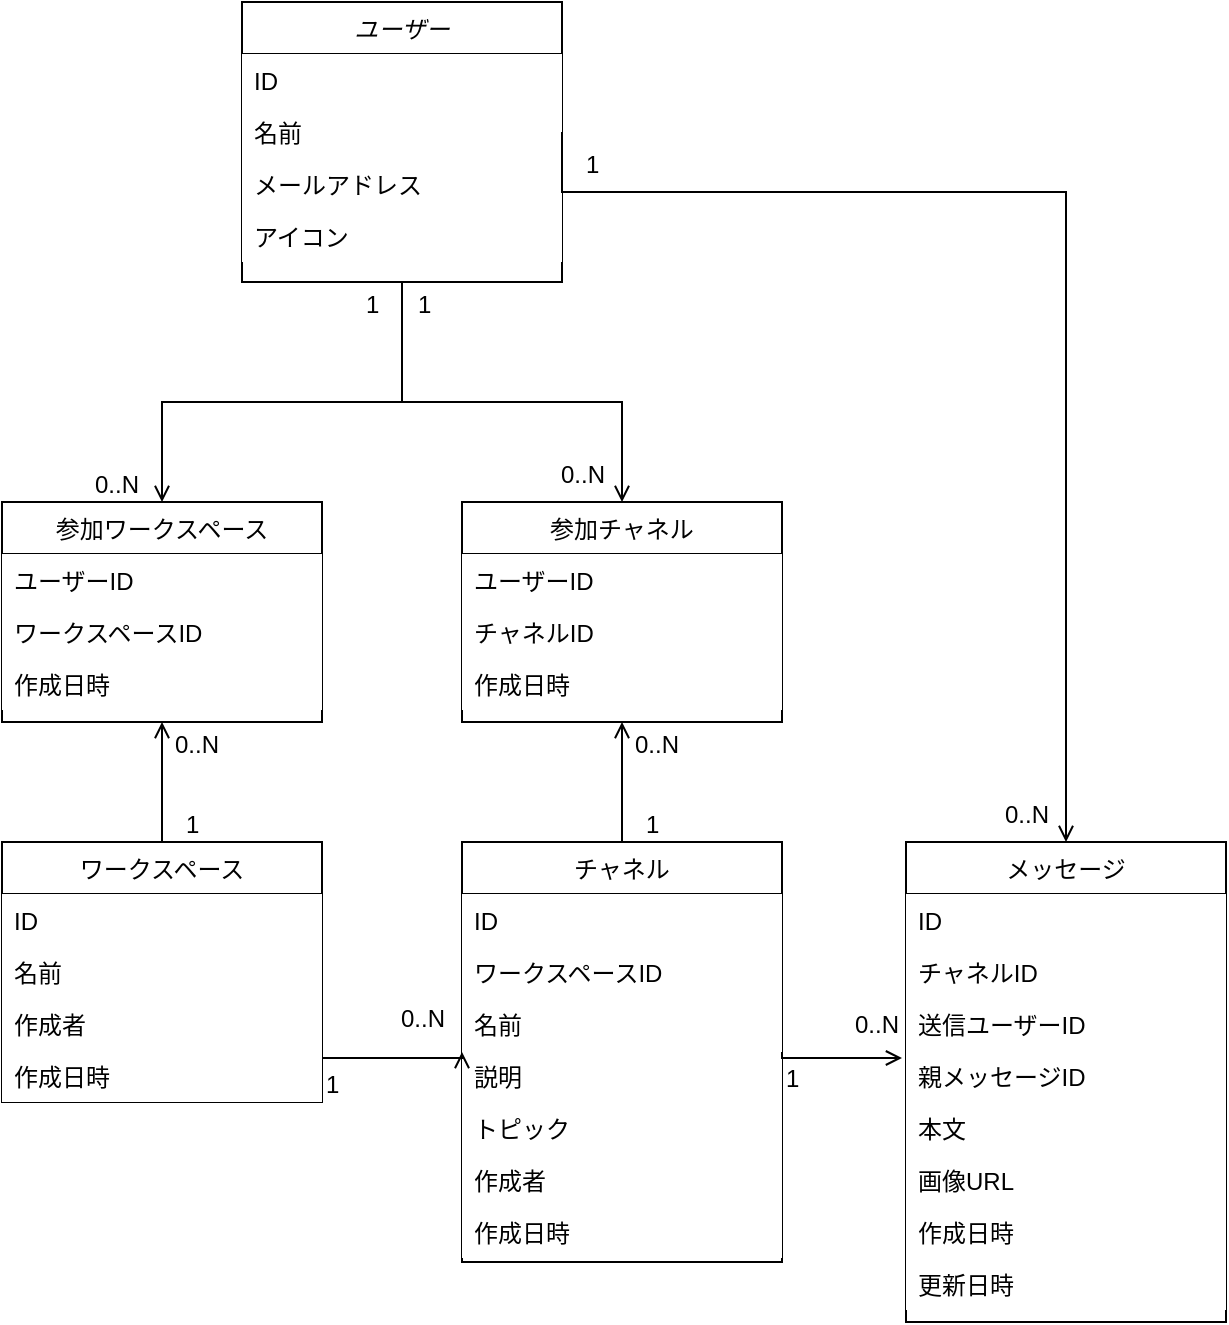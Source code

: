 <mxfile version="15.7.3" type="device"><diagram id="C5RBs43oDa-KdzZeNtuy" name="Page-1"><mxGraphModel dx="934" dy="1783" grid="1" gridSize="10" guides="1" tooltips="1" connect="1" arrows="1" fold="1" page="1" pageScale="1" pageWidth="827" pageHeight="1169" math="0" shadow="0"><root><mxCell id="WIyWlLk6GJQsqaUBKTNV-0"/><mxCell id="WIyWlLk6GJQsqaUBKTNV-1" parent="WIyWlLk6GJQsqaUBKTNV-0"/><mxCell id="zkfFHV4jXpPFQw0GAbJ--0" value="ユーザー" style="swimlane;fontStyle=2;align=center;verticalAlign=top;childLayout=stackLayout;horizontal=1;startSize=26;horizontalStack=0;resizeParent=1;resizeLast=0;collapsible=1;marginBottom=0;rounded=0;shadow=0;strokeWidth=1;" parent="WIyWlLk6GJQsqaUBKTNV-1" vertex="1"><mxGeometry x="270" y="-800" width="160" height="140" as="geometry"><mxRectangle x="230" y="140" width="160" height="26" as="alternateBounds"/></mxGeometry></mxCell><mxCell id="zkfFHV4jXpPFQw0GAbJ--1" value="ID" style="text;align=left;verticalAlign=top;spacingLeft=4;spacingRight=4;overflow=hidden;rotatable=0;points=[[0,0.5],[1,0.5]];portConstraint=eastwest;fillColor=default;" parent="zkfFHV4jXpPFQw0GAbJ--0" vertex="1"><mxGeometry y="26" width="160" height="26" as="geometry"/></mxCell><mxCell id="zkfFHV4jXpPFQw0GAbJ--2" value="名前" style="text;align=left;verticalAlign=top;spacingLeft=4;spacingRight=4;overflow=hidden;rotatable=0;points=[[0,0.5],[1,0.5]];portConstraint=eastwest;rounded=0;shadow=0;html=0;fillColor=default;" parent="zkfFHV4jXpPFQw0GAbJ--0" vertex="1"><mxGeometry y="52" width="160" height="26" as="geometry"/></mxCell><mxCell id="zkfFHV4jXpPFQw0GAbJ--3" value="メールアドレス" style="text;align=left;verticalAlign=top;spacingLeft=4;spacingRight=4;overflow=hidden;rotatable=0;points=[[0,0.5],[1,0.5]];portConstraint=eastwest;rounded=0;shadow=0;html=0;fillColor=default;" parent="zkfFHV4jXpPFQw0GAbJ--0" vertex="1"><mxGeometry y="78" width="160" height="26" as="geometry"/></mxCell><mxCell id="HK4a5pBxUqNLlAxh2JdY-93" value="アイコン" style="text;align=left;verticalAlign=top;spacingLeft=4;spacingRight=4;overflow=hidden;rotatable=0;points=[[0,0.5],[1,0.5]];portConstraint=eastwest;rounded=0;shadow=0;html=0;fillColor=default;" vertex="1" parent="zkfFHV4jXpPFQw0GAbJ--0"><mxGeometry y="104" width="160" height="26" as="geometry"/></mxCell><mxCell id="zkfFHV4jXpPFQw0GAbJ--17" value="ワークスペース" style="swimlane;fontStyle=0;align=center;verticalAlign=top;childLayout=stackLayout;horizontal=1;startSize=26;horizontalStack=0;resizeParent=1;resizeLast=0;collapsible=1;marginBottom=0;rounded=0;shadow=0;strokeWidth=1;" parent="WIyWlLk6GJQsqaUBKTNV-1" vertex="1"><mxGeometry x="150" y="-380" width="160" height="130" as="geometry"><mxRectangle x="550" y="140" width="160" height="26" as="alternateBounds"/></mxGeometry></mxCell><mxCell id="zkfFHV4jXpPFQw0GAbJ--18" value="ID" style="text;align=left;verticalAlign=top;spacingLeft=4;spacingRight=4;overflow=hidden;rotatable=0;points=[[0,0.5],[1,0.5]];portConstraint=eastwest;fillColor=default;" parent="zkfFHV4jXpPFQw0GAbJ--17" vertex="1"><mxGeometry y="26" width="160" height="26" as="geometry"/></mxCell><mxCell id="zkfFHV4jXpPFQw0GAbJ--19" value="名前" style="text;align=left;verticalAlign=top;spacingLeft=4;spacingRight=4;overflow=hidden;rotatable=0;points=[[0,0.5],[1,0.5]];portConstraint=eastwest;rounded=0;shadow=0;html=0;fillColor=default;" parent="zkfFHV4jXpPFQw0GAbJ--17" vertex="1"><mxGeometry y="52" width="160" height="26" as="geometry"/></mxCell><mxCell id="zkfFHV4jXpPFQw0GAbJ--20" value="作成者" style="text;align=left;verticalAlign=top;spacingLeft=4;spacingRight=4;overflow=hidden;rotatable=0;points=[[0,0.5],[1,0.5]];portConstraint=eastwest;rounded=0;shadow=0;html=0;fillColor=default;" parent="zkfFHV4jXpPFQw0GAbJ--17" vertex="1"><mxGeometry y="78" width="160" height="26" as="geometry"/></mxCell><mxCell id="HK4a5pBxUqNLlAxh2JdY-83" value="作成日時" style="text;align=left;verticalAlign=top;spacingLeft=4;spacingRight=4;overflow=hidden;rotatable=0;points=[[0,0.5],[1,0.5]];portConstraint=eastwest;rounded=0;shadow=0;html=0;fillColor=default;" vertex="1" parent="zkfFHV4jXpPFQw0GAbJ--17"><mxGeometry y="104" width="160" height="26" as="geometry"/></mxCell><mxCell id="HK4a5pBxUqNLlAxh2JdY-0" value="チャネル" style="swimlane;fontStyle=0;align=center;verticalAlign=top;childLayout=stackLayout;horizontal=1;startSize=26;horizontalStack=0;resizeParent=1;resizeLast=0;collapsible=1;marginBottom=0;rounded=0;shadow=0;strokeWidth=1;" vertex="1" parent="WIyWlLk6GJQsqaUBKTNV-1"><mxGeometry x="380" y="-380" width="160" height="210" as="geometry"><mxRectangle x="550" y="140" width="160" height="26" as="alternateBounds"/></mxGeometry></mxCell><mxCell id="HK4a5pBxUqNLlAxh2JdY-1" value="ID" style="text;align=left;verticalAlign=top;spacingLeft=4;spacingRight=4;overflow=hidden;rotatable=0;points=[[0,0.5],[1,0.5]];portConstraint=eastwest;fillColor=default;" vertex="1" parent="HK4a5pBxUqNLlAxh2JdY-0"><mxGeometry y="26" width="160" height="26" as="geometry"/></mxCell><mxCell id="HK4a5pBxUqNLlAxh2JdY-2" value="ワークスペースID" style="text;align=left;verticalAlign=top;spacingLeft=4;spacingRight=4;overflow=hidden;rotatable=0;points=[[0,0.5],[1,0.5]];portConstraint=eastwest;rounded=0;shadow=0;html=0;fillColor=default;" vertex="1" parent="HK4a5pBxUqNLlAxh2JdY-0"><mxGeometry y="52" width="160" height="26" as="geometry"/></mxCell><mxCell id="HK4a5pBxUqNLlAxh2JdY-68" value="名前" style="text;align=left;verticalAlign=top;spacingLeft=4;spacingRight=4;overflow=hidden;rotatable=0;points=[[0,0.5],[1,0.5]];portConstraint=eastwest;fillColor=default;" vertex="1" parent="HK4a5pBxUqNLlAxh2JdY-0"><mxGeometry y="78" width="160" height="26" as="geometry"/></mxCell><mxCell id="HK4a5pBxUqNLlAxh2JdY-86" value="説明" style="text;align=left;verticalAlign=top;spacingLeft=4;spacingRight=4;overflow=hidden;rotatable=0;points=[[0,0.5],[1,0.5]];portConstraint=eastwest;fillColor=default;" vertex="1" parent="HK4a5pBxUqNLlAxh2JdY-0"><mxGeometry y="104" width="160" height="26" as="geometry"/></mxCell><mxCell id="HK4a5pBxUqNLlAxh2JdY-87" value="トピック" style="text;align=left;verticalAlign=top;spacingLeft=4;spacingRight=4;overflow=hidden;rotatable=0;points=[[0,0.5],[1,0.5]];portConstraint=eastwest;fillColor=default;" vertex="1" parent="HK4a5pBxUqNLlAxh2JdY-0"><mxGeometry y="130" width="160" height="26" as="geometry"/></mxCell><mxCell id="HK4a5pBxUqNLlAxh2JdY-84" value="作成者" style="text;align=left;verticalAlign=top;spacingLeft=4;spacingRight=4;overflow=hidden;rotatable=0;points=[[0,0.5],[1,0.5]];portConstraint=eastwest;rounded=0;shadow=0;html=0;fillColor=default;" vertex="1" parent="HK4a5pBxUqNLlAxh2JdY-0"><mxGeometry y="156" width="160" height="26" as="geometry"/></mxCell><mxCell id="HK4a5pBxUqNLlAxh2JdY-85" value="作成日時" style="text;align=left;verticalAlign=top;spacingLeft=4;spacingRight=4;overflow=hidden;rotatable=0;points=[[0,0.5],[1,0.5]];portConstraint=eastwest;rounded=0;shadow=0;html=0;fillColor=default;" vertex="1" parent="HK4a5pBxUqNLlAxh2JdY-0"><mxGeometry y="182" width="160" height="26" as="geometry"/></mxCell><mxCell id="HK4a5pBxUqNLlAxh2JdY-8" value="メッセージ" style="swimlane;fontStyle=0;align=center;verticalAlign=top;childLayout=stackLayout;horizontal=1;startSize=26;horizontalStack=0;resizeParent=1;resizeLast=0;collapsible=1;marginBottom=0;rounded=0;shadow=0;strokeWidth=1;" vertex="1" parent="WIyWlLk6GJQsqaUBKTNV-1"><mxGeometry x="602" y="-380" width="160" height="240" as="geometry"><mxRectangle x="550" y="140" width="160" height="26" as="alternateBounds"/></mxGeometry></mxCell><mxCell id="HK4a5pBxUqNLlAxh2JdY-9" value="ID" style="text;align=left;verticalAlign=top;spacingLeft=4;spacingRight=4;overflow=hidden;rotatable=0;points=[[0,0.5],[1,0.5]];portConstraint=eastwest;fillColor=default;" vertex="1" parent="HK4a5pBxUqNLlAxh2JdY-8"><mxGeometry y="26" width="160" height="26" as="geometry"/></mxCell><mxCell id="HK4a5pBxUqNLlAxh2JdY-10" value="チャネルID" style="text;align=left;verticalAlign=top;spacingLeft=4;spacingRight=4;overflow=hidden;rotatable=0;points=[[0,0.5],[1,0.5]];portConstraint=eastwest;rounded=0;shadow=0;html=0;fillColor=default;" vertex="1" parent="HK4a5pBxUqNLlAxh2JdY-8"><mxGeometry y="52" width="160" height="26" as="geometry"/></mxCell><mxCell id="HK4a5pBxUqNLlAxh2JdY-14" value="送信ユーザーID" style="text;align=left;verticalAlign=top;spacingLeft=4;spacingRight=4;overflow=hidden;rotatable=0;points=[[0,0.5],[1,0.5]];portConstraint=eastwest;fillColor=default;" vertex="1" parent="HK4a5pBxUqNLlAxh2JdY-8"><mxGeometry y="78" width="160" height="26" as="geometry"/></mxCell><mxCell id="HK4a5pBxUqNLlAxh2JdY-94" value="親メッセージID" style="text;align=left;verticalAlign=top;spacingLeft=4;spacingRight=4;overflow=hidden;rotatable=0;points=[[0,0.5],[1,0.5]];portConstraint=eastwest;fillColor=default;" vertex="1" parent="HK4a5pBxUqNLlAxh2JdY-8"><mxGeometry y="104" width="160" height="26" as="geometry"/></mxCell><mxCell id="HK4a5pBxUqNLlAxh2JdY-72" value="本文" style="text;align=left;verticalAlign=top;spacingLeft=4;spacingRight=4;overflow=hidden;rotatable=0;points=[[0,0.5],[1,0.5]];portConstraint=eastwest;fillColor=default;" vertex="1" parent="HK4a5pBxUqNLlAxh2JdY-8"><mxGeometry y="130" width="160" height="26" as="geometry"/></mxCell><mxCell id="HK4a5pBxUqNLlAxh2JdY-96" value="画像URL" style="text;align=left;verticalAlign=top;spacingLeft=4;spacingRight=4;overflow=hidden;rotatable=0;points=[[0,0.5],[1,0.5]];portConstraint=eastwest;fillColor=default;" vertex="1" parent="HK4a5pBxUqNLlAxh2JdY-8"><mxGeometry y="156" width="160" height="26" as="geometry"/></mxCell><mxCell id="HK4a5pBxUqNLlAxh2JdY-88" value="作成日時" style="text;align=left;verticalAlign=top;spacingLeft=4;spacingRight=4;overflow=hidden;rotatable=0;points=[[0,0.5],[1,0.5]];portConstraint=eastwest;fillColor=default;" vertex="1" parent="HK4a5pBxUqNLlAxh2JdY-8"><mxGeometry y="182" width="160" height="26" as="geometry"/></mxCell><mxCell id="HK4a5pBxUqNLlAxh2JdY-89" value="更新日時" style="text;align=left;verticalAlign=top;spacingLeft=4;spacingRight=4;overflow=hidden;rotatable=0;points=[[0,0.5],[1,0.5]];portConstraint=eastwest;fillColor=default;" vertex="1" parent="HK4a5pBxUqNLlAxh2JdY-8"><mxGeometry y="208" width="160" height="26" as="geometry"/></mxCell><mxCell id="HK4a5pBxUqNLlAxh2JdY-31" value="参加ワークスペース" style="swimlane;fontStyle=0;align=center;verticalAlign=top;childLayout=stackLayout;horizontal=1;startSize=26;horizontalStack=0;resizeParent=1;resizeLast=0;collapsible=1;marginBottom=0;rounded=0;shadow=0;strokeWidth=1;" vertex="1" parent="WIyWlLk6GJQsqaUBKTNV-1"><mxGeometry x="150" y="-550" width="160" height="110" as="geometry"><mxRectangle x="550" y="140" width="160" height="26" as="alternateBounds"/></mxGeometry></mxCell><mxCell id="HK4a5pBxUqNLlAxh2JdY-32" value="ユーザーID" style="text;align=left;verticalAlign=top;spacingLeft=4;spacingRight=4;overflow=hidden;rotatable=0;points=[[0,0.5],[1,0.5]];portConstraint=eastwest;fillColor=default;" vertex="1" parent="HK4a5pBxUqNLlAxh2JdY-31"><mxGeometry y="26" width="160" height="26" as="geometry"/></mxCell><mxCell id="HK4a5pBxUqNLlAxh2JdY-33" value="ワークスペースID" style="text;align=left;verticalAlign=top;spacingLeft=4;spacingRight=4;overflow=hidden;rotatable=0;points=[[0,0.5],[1,0.5]];portConstraint=eastwest;rounded=0;shadow=0;html=0;fillColor=default;" vertex="1" parent="HK4a5pBxUqNLlAxh2JdY-31"><mxGeometry y="52" width="160" height="26" as="geometry"/></mxCell><mxCell id="HK4a5pBxUqNLlAxh2JdY-69" value="作成日時" style="text;align=left;verticalAlign=top;spacingLeft=4;spacingRight=4;overflow=hidden;rotatable=0;points=[[0,0.5],[1,0.5]];portConstraint=eastwest;rounded=0;shadow=0;html=0;fillColor=default;" vertex="1" parent="HK4a5pBxUqNLlAxh2JdY-31"><mxGeometry y="78" width="160" height="26" as="geometry"/></mxCell><mxCell id="HK4a5pBxUqNLlAxh2JdY-39" value="" style="endArrow=open;shadow=0;strokeWidth=1;rounded=0;endFill=1;edgeStyle=elbowEdgeStyle;elbow=vertical;entryX=0.5;entryY=0;entryDx=0;entryDy=0;exitX=0.5;exitY=1;exitDx=0;exitDy=0;" edge="1" parent="WIyWlLk6GJQsqaUBKTNV-1" source="zkfFHV4jXpPFQw0GAbJ--0" target="HK4a5pBxUqNLlAxh2JdY-31"><mxGeometry x="0.5" y="41" relative="1" as="geometry"><mxPoint x="254" y="-660" as="sourcePoint"/><mxPoint x="110" y="-570" as="targetPoint"/><mxPoint x="-40" y="32" as="offset"/><Array as="points"><mxPoint x="180" y="-600"/><mxPoint x="150" y="-495"/><mxPoint x="10" y="-505"/></Array></mxGeometry></mxCell><mxCell id="HK4a5pBxUqNLlAxh2JdY-40" value="1" style="resizable=0;align=left;verticalAlign=bottom;labelBackgroundColor=none;fontSize=12;" connectable="0" vertex="1" parent="HK4a5pBxUqNLlAxh2JdY-39"><mxGeometry x="-1" relative="1" as="geometry"><mxPoint x="6" y="20" as="offset"/></mxGeometry></mxCell><mxCell id="HK4a5pBxUqNLlAxh2JdY-41" value="0..N" style="resizable=0;align=right;verticalAlign=bottom;labelBackgroundColor=none;fontSize=12;" connectable="0" vertex="1" parent="HK4a5pBxUqNLlAxh2JdY-39"><mxGeometry x="1" relative="1" as="geometry"><mxPoint x="-10" as="offset"/></mxGeometry></mxCell><mxCell id="HK4a5pBxUqNLlAxh2JdY-42" value="" style="endArrow=open;shadow=0;strokeWidth=1;rounded=0;endFill=1;edgeStyle=elbowEdgeStyle;elbow=vertical;entryX=0.5;entryY=1;entryDx=0;entryDy=0;exitX=0.5;exitY=0;exitDx=0;exitDy=0;" edge="1" parent="WIyWlLk6GJQsqaUBKTNV-1" source="zkfFHV4jXpPFQw0GAbJ--17" target="HK4a5pBxUqNLlAxh2JdY-31"><mxGeometry x="0.5" y="41" relative="1" as="geometry"><mxPoint x="400" y="-505" as="sourcePoint"/><mxPoint x="310" y="-610" as="targetPoint"/><mxPoint x="-40" y="32" as="offset"/><Array as="points"><mxPoint x="230" y="-420"/><mxPoint x="140" y="-410"/><mxPoint x="270" y="-505"/></Array></mxGeometry></mxCell><mxCell id="HK4a5pBxUqNLlAxh2JdY-43" value="1" style="resizable=0;align=left;verticalAlign=bottom;labelBackgroundColor=none;fontSize=12;" connectable="0" vertex="1" parent="HK4a5pBxUqNLlAxh2JdY-42"><mxGeometry x="-1" relative="1" as="geometry"><mxPoint x="10" as="offset"/></mxGeometry></mxCell><mxCell id="HK4a5pBxUqNLlAxh2JdY-44" value="0..N" style="resizable=0;align=right;verticalAlign=bottom;labelBackgroundColor=none;fontSize=12;" connectable="0" vertex="1" parent="HK4a5pBxUqNLlAxh2JdY-42"><mxGeometry x="1" relative="1" as="geometry"><mxPoint x="30" y="20" as="offset"/></mxGeometry></mxCell><mxCell id="zkfFHV4jXpPFQw0GAbJ--26" value="" style="endArrow=open;shadow=0;strokeWidth=1;rounded=0;endFill=1;edgeStyle=elbowEdgeStyle;elbow=vertical;entryX=0;entryY=0.5;entryDx=0;entryDy=0;" parent="WIyWlLk6GJQsqaUBKTNV-1" target="HK4a5pBxUqNLlAxh2JdY-0" edge="1"><mxGeometry x="0.5" y="41" relative="1" as="geometry"><mxPoint x="310" y="-272" as="sourcePoint"/><mxPoint x="360" y="-230" as="targetPoint"/><mxPoint x="-40" y="32" as="offset"/><Array as="points"><mxPoint x="340" y="-272"/></Array></mxGeometry></mxCell><mxCell id="zkfFHV4jXpPFQw0GAbJ--27" value="1" style="resizable=0;align=left;verticalAlign=bottom;labelBackgroundColor=none;fontSize=12;" parent="zkfFHV4jXpPFQw0GAbJ--26" connectable="0" vertex="1"><mxGeometry x="-1" relative="1" as="geometry"><mxPoint y="22" as="offset"/></mxGeometry></mxCell><mxCell id="zkfFHV4jXpPFQw0GAbJ--28" value="0..N" style="resizable=0;align=right;verticalAlign=bottom;labelBackgroundColor=none;fontSize=12;" parent="zkfFHV4jXpPFQw0GAbJ--26" connectable="0" vertex="1"><mxGeometry x="1" relative="1" as="geometry"><mxPoint x="-7" y="-8" as="offset"/></mxGeometry></mxCell><mxCell id="HK4a5pBxUqNLlAxh2JdY-55" value="" style="endArrow=open;shadow=0;strokeWidth=1;rounded=0;endFill=1;edgeStyle=elbowEdgeStyle;elbow=vertical;exitX=1;exitY=0.5;exitDx=0;exitDy=0;" edge="1" parent="WIyWlLk6GJQsqaUBKTNV-1" source="HK4a5pBxUqNLlAxh2JdY-0"><mxGeometry x="0.5" y="41" relative="1" as="geometry"><mxPoint x="550" y="-272" as="sourcePoint"/><mxPoint x="600" y="-272" as="targetPoint"/><mxPoint x="-40" y="32" as="offset"/><Array as="points"><mxPoint x="590" y="-272"/></Array></mxGeometry></mxCell><mxCell id="HK4a5pBxUqNLlAxh2JdY-56" value="1" style="resizable=0;align=left;verticalAlign=bottom;labelBackgroundColor=none;fontSize=12;" connectable="0" vertex="1" parent="HK4a5pBxUqNLlAxh2JdY-55"><mxGeometry x="-1" relative="1" as="geometry"><mxPoint y="22" as="offset"/></mxGeometry></mxCell><mxCell id="HK4a5pBxUqNLlAxh2JdY-57" value="0..N" style="resizable=0;align=right;verticalAlign=bottom;labelBackgroundColor=none;fontSize=12;" connectable="0" vertex="1" parent="HK4a5pBxUqNLlAxh2JdY-55"><mxGeometry x="1" relative="1" as="geometry"><mxPoint y="-8" as="offset"/></mxGeometry></mxCell><mxCell id="HK4a5pBxUqNLlAxh2JdY-58" value="参加チャネル" style="swimlane;fontStyle=0;align=center;verticalAlign=top;childLayout=stackLayout;horizontal=1;startSize=26;horizontalStack=0;resizeParent=1;resizeLast=0;collapsible=1;marginBottom=0;rounded=0;shadow=0;strokeWidth=1;" vertex="1" parent="WIyWlLk6GJQsqaUBKTNV-1"><mxGeometry x="380" y="-550" width="160" height="110" as="geometry"><mxRectangle x="550" y="140" width="160" height="26" as="alternateBounds"/></mxGeometry></mxCell><mxCell id="HK4a5pBxUqNLlAxh2JdY-59" value="ユーザーID" style="text;align=left;verticalAlign=top;spacingLeft=4;spacingRight=4;overflow=hidden;rotatable=0;points=[[0,0.5],[1,0.5]];portConstraint=eastwest;fillColor=default;" vertex="1" parent="HK4a5pBxUqNLlAxh2JdY-58"><mxGeometry y="26" width="160" height="26" as="geometry"/></mxCell><mxCell id="HK4a5pBxUqNLlAxh2JdY-61" value="チャネルID" style="text;align=left;verticalAlign=top;spacingLeft=4;spacingRight=4;overflow=hidden;rotatable=0;points=[[0,0.5],[1,0.5]];portConstraint=eastwest;rounded=0;shadow=0;html=0;fillColor=default;" vertex="1" parent="HK4a5pBxUqNLlAxh2JdY-58"><mxGeometry y="52" width="160" height="26" as="geometry"/></mxCell><mxCell id="HK4a5pBxUqNLlAxh2JdY-70" value="作成日時" style="text;align=left;verticalAlign=top;spacingLeft=4;spacingRight=4;overflow=hidden;rotatable=0;points=[[0,0.5],[1,0.5]];portConstraint=eastwest;rounded=0;shadow=0;html=0;fillColor=default;" vertex="1" parent="HK4a5pBxUqNLlAxh2JdY-58"><mxGeometry y="78" width="160" height="26" as="geometry"/></mxCell><mxCell id="HK4a5pBxUqNLlAxh2JdY-62" value="" style="endArrow=open;shadow=0;strokeWidth=1;rounded=0;endFill=1;edgeStyle=elbowEdgeStyle;elbow=vertical;exitX=0.5;exitY=1;exitDx=0;exitDy=0;entryX=0.5;entryY=0;entryDx=0;entryDy=0;" edge="1" parent="WIyWlLk6GJQsqaUBKTNV-1" source="zkfFHV4jXpPFQw0GAbJ--0" target="HK4a5pBxUqNLlAxh2JdY-58"><mxGeometry x="0.5" y="41" relative="1" as="geometry"><mxPoint x="10" y="68" as="sourcePoint"/><mxPoint x="50" y="-110" as="targetPoint"/><mxPoint x="-40" y="32" as="offset"/><Array as="points"><mxPoint x="340" y="-600"/><mxPoint x="350" y="-610"/></Array></mxGeometry></mxCell><mxCell id="HK4a5pBxUqNLlAxh2JdY-63" value="1" style="resizable=0;align=left;verticalAlign=bottom;labelBackgroundColor=none;fontSize=12;" connectable="0" vertex="1" parent="HK4a5pBxUqNLlAxh2JdY-62"><mxGeometry x="-1" relative="1" as="geometry"><mxPoint x="-20" y="20" as="offset"/></mxGeometry></mxCell><mxCell id="HK4a5pBxUqNLlAxh2JdY-64" value="0..N" style="resizable=0;align=right;verticalAlign=bottom;labelBackgroundColor=none;fontSize=12;" connectable="0" vertex="1" parent="HK4a5pBxUqNLlAxh2JdY-62"><mxGeometry x="1" relative="1" as="geometry"><mxPoint x="-7" y="-5" as="offset"/></mxGeometry></mxCell><mxCell id="HK4a5pBxUqNLlAxh2JdY-65" value="" style="endArrow=open;shadow=0;strokeWidth=1;rounded=0;endFill=1;edgeStyle=elbowEdgeStyle;elbow=vertical;exitX=0.5;exitY=0;exitDx=0;exitDy=0;entryX=0.5;entryY=1;entryDx=0;entryDy=0;" edge="1" parent="WIyWlLk6GJQsqaUBKTNV-1" source="HK4a5pBxUqNLlAxh2JdY-0" target="HK4a5pBxUqNLlAxh2JdY-58"><mxGeometry x="0.5" y="41" relative="1" as="geometry"><mxPoint x="520" y="-5" as="sourcePoint"/><mxPoint x="330" y="-30" as="targetPoint"/><mxPoint x="-40" y="32" as="offset"/><Array as="points"><mxPoint x="490" y="-420"/><mxPoint x="560" y="-130"/></Array></mxGeometry></mxCell><mxCell id="HK4a5pBxUqNLlAxh2JdY-66" value="1" style="resizable=0;align=left;verticalAlign=bottom;labelBackgroundColor=none;fontSize=12;" connectable="0" vertex="1" parent="HK4a5pBxUqNLlAxh2JdY-65"><mxGeometry x="-1" relative="1" as="geometry"><mxPoint x="10" as="offset"/></mxGeometry></mxCell><mxCell id="HK4a5pBxUqNLlAxh2JdY-67" value="0..N" style="resizable=0;align=right;verticalAlign=bottom;labelBackgroundColor=none;fontSize=12;" connectable="0" vertex="1" parent="HK4a5pBxUqNLlAxh2JdY-65"><mxGeometry x="1" relative="1" as="geometry"><mxPoint x="30" y="20" as="offset"/></mxGeometry></mxCell><mxCell id="HK4a5pBxUqNLlAxh2JdY-77" value="" style="endArrow=open;shadow=0;strokeWidth=1;rounded=0;endFill=1;edgeStyle=elbowEdgeStyle;elbow=vertical;exitX=1;exitY=0.5;exitDx=0;exitDy=0;entryX=0.5;entryY=0;entryDx=0;entryDy=0;" edge="1" parent="WIyWlLk6GJQsqaUBKTNV-1" source="zkfFHV4jXpPFQw0GAbJ--2" target="HK4a5pBxUqNLlAxh2JdY-8"><mxGeometry x="0.5" y="41" relative="1" as="geometry"><mxPoint x="560" y="-720" as="sourcePoint"/><mxPoint x="670" y="-610" as="targetPoint"/><mxPoint x="-40" y="32" as="offset"/><Array as="points"><mxPoint x="550" y="-705"/><mxPoint x="560" y="-670"/></Array></mxGeometry></mxCell><mxCell id="HK4a5pBxUqNLlAxh2JdY-78" value="1" style="resizable=0;align=left;verticalAlign=bottom;labelBackgroundColor=none;fontSize=12;" connectable="0" vertex="1" parent="HK4a5pBxUqNLlAxh2JdY-77"><mxGeometry x="-1" relative="1" as="geometry"><mxPoint x="10" y="25" as="offset"/></mxGeometry></mxCell><mxCell id="HK4a5pBxUqNLlAxh2JdY-79" value="0..N" style="resizable=0;align=right;verticalAlign=bottom;labelBackgroundColor=none;fontSize=12;" connectable="0" vertex="1" parent="HK4a5pBxUqNLlAxh2JdY-77"><mxGeometry x="1" relative="1" as="geometry"><mxPoint x="-7" y="-5" as="offset"/></mxGeometry></mxCell></root></mxGraphModel></diagram></mxfile>